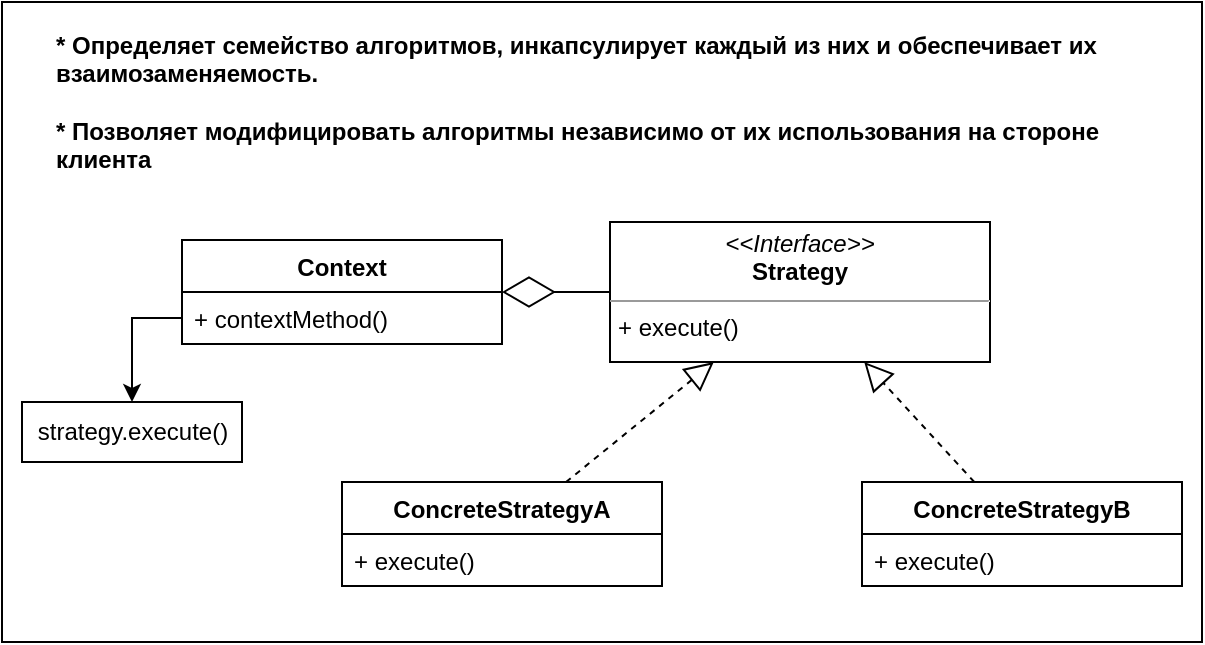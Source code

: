 <mxfile version="20.2.8" type="device"><diagram id="e9WRx4A3MVyeZQ1-APnH" name="Страница 1"><mxGraphModel dx="679" dy="653" grid="1" gridSize="10" guides="1" tooltips="1" connect="1" arrows="1" fold="1" page="1" pageScale="1" pageWidth="827" pageHeight="1169" math="0" shadow="0"><root><mxCell id="0"/><mxCell id="1" parent="0"/><mxCell id="R-rVoal7nk-QbtTX7YTv-18" value="" style="rounded=0;whiteSpace=wrap;html=1;" parent="1" vertex="1"><mxGeometry x="110" y="100" width="600" height="320" as="geometry"/></mxCell><mxCell id="R-rVoal7nk-QbtTX7YTv-1" value="Context" style="swimlane;fontStyle=1;align=center;verticalAlign=top;childLayout=stackLayout;horizontal=1;startSize=26;horizontalStack=0;resizeParent=1;resizeParentMax=0;resizeLast=0;collapsible=1;marginBottom=0;" parent="1" vertex="1"><mxGeometry x="200" y="219" width="160" height="52" as="geometry"/></mxCell><mxCell id="R-rVoal7nk-QbtTX7YTv-4" value="+ contextMethod()" style="text;strokeColor=none;fillColor=none;align=left;verticalAlign=top;spacingLeft=4;spacingRight=4;overflow=hidden;rotatable=0;points=[[0,0.5],[1,0.5]];portConstraint=eastwest;" parent="R-rVoal7nk-QbtTX7YTv-1" vertex="1"><mxGeometry y="26" width="160" height="26" as="geometry"/></mxCell><mxCell id="R-rVoal7nk-QbtTX7YTv-5" value="&lt;p style=&quot;margin:0px;margin-top:4px;text-align:center;&quot;&gt;&lt;i&gt;&amp;lt;&amp;lt;Interface&amp;gt;&amp;gt;&lt;/i&gt;&lt;br&gt;&lt;b&gt;Strategy&lt;/b&gt;&lt;/p&gt;&lt;hr size=&quot;1&quot;&gt;&lt;p style=&quot;margin:0px;margin-left:4px;&quot;&gt;+ execute()&lt;/p&gt;" style="verticalAlign=top;align=left;overflow=fill;fontSize=12;fontFamily=Helvetica;html=1;" parent="1" vertex="1"><mxGeometry x="414" y="210" width="190" height="70" as="geometry"/></mxCell><mxCell id="R-rVoal7nk-QbtTX7YTv-6" value="" style="endArrow=diamondThin;endFill=0;endSize=24;html=1;rounded=0;" parent="1" source="R-rVoal7nk-QbtTX7YTv-5" target="R-rVoal7nk-QbtTX7YTv-1" edge="1"><mxGeometry width="160" relative="1" as="geometry"><mxPoint x="390" y="370" as="sourcePoint"/><mxPoint x="550" y="370" as="targetPoint"/></mxGeometry></mxCell><mxCell id="R-rVoal7nk-QbtTX7YTv-7" value="ConcreteStrategyA" style="swimlane;fontStyle=1;align=center;verticalAlign=top;childLayout=stackLayout;horizontal=1;startSize=26;horizontalStack=0;resizeParent=1;resizeParentMax=0;resizeLast=0;collapsible=1;marginBottom=0;" parent="1" vertex="1"><mxGeometry x="280" y="340" width="160" height="52" as="geometry"/></mxCell><mxCell id="R-rVoal7nk-QbtTX7YTv-8" value="+ execute()" style="text;strokeColor=none;fillColor=none;align=left;verticalAlign=top;spacingLeft=4;spacingRight=4;overflow=hidden;rotatable=0;points=[[0,0.5],[1,0.5]];portConstraint=eastwest;" parent="R-rVoal7nk-QbtTX7YTv-7" vertex="1"><mxGeometry y="26" width="160" height="26" as="geometry"/></mxCell><mxCell id="R-rVoal7nk-QbtTX7YTv-9" value="ConcreteStrategyB" style="swimlane;fontStyle=1;align=center;verticalAlign=top;childLayout=stackLayout;horizontal=1;startSize=26;horizontalStack=0;resizeParent=1;resizeParentMax=0;resizeLast=0;collapsible=1;marginBottom=0;" parent="1" vertex="1"><mxGeometry x="540" y="340" width="160" height="52" as="geometry"/></mxCell><mxCell id="R-rVoal7nk-QbtTX7YTv-10" value="+ execute()" style="text;strokeColor=none;fillColor=none;align=left;verticalAlign=top;spacingLeft=4;spacingRight=4;overflow=hidden;rotatable=0;points=[[0,0.5],[1,0.5]];portConstraint=eastwest;" parent="R-rVoal7nk-QbtTX7YTv-9" vertex="1"><mxGeometry y="26" width="160" height="26" as="geometry"/></mxCell><mxCell id="R-rVoal7nk-QbtTX7YTv-11" value="" style="endArrow=block;dashed=1;endFill=0;endSize=12;html=1;rounded=0;" parent="1" source="R-rVoal7nk-QbtTX7YTv-7" target="R-rVoal7nk-QbtTX7YTv-5" edge="1"><mxGeometry width="160" relative="1" as="geometry"><mxPoint x="450" y="370" as="sourcePoint"/><mxPoint x="610" y="370" as="targetPoint"/></mxGeometry></mxCell><mxCell id="R-rVoal7nk-QbtTX7YTv-13" value="" style="endArrow=block;dashed=1;endFill=0;endSize=12;html=1;rounded=0;" parent="1" source="R-rVoal7nk-QbtTX7YTv-9" target="R-rVoal7nk-QbtTX7YTv-5" edge="1"><mxGeometry width="160" relative="1" as="geometry"><mxPoint x="450" y="370" as="sourcePoint"/><mxPoint x="610" y="370" as="targetPoint"/></mxGeometry></mxCell><mxCell id="R-rVoal7nk-QbtTX7YTv-14" value="strategy.execute()" style="html=1;" parent="1" vertex="1"><mxGeometry x="120" y="300" width="110" height="30" as="geometry"/></mxCell><mxCell id="R-rVoal7nk-QbtTX7YTv-17" style="edgeStyle=orthogonalEdgeStyle;rounded=0;orthogonalLoop=1;jettySize=auto;html=1;exitX=0;exitY=0.5;exitDx=0;exitDy=0;" parent="1" source="R-rVoal7nk-QbtTX7YTv-4" target="R-rVoal7nk-QbtTX7YTv-14" edge="1"><mxGeometry relative="1" as="geometry"/></mxCell><mxCell id="rykFLZQVyCePhsofDi5Q-2" value="&lt;b&gt;* Определяет семейство алгоритмов, инкапсулирует каждый из них и обеспечивает их взаимозаменяемость.&lt;br&gt;&lt;br&gt;* Позволяет модифицировать алгоритмы независимо от их использования на стороне клиента&lt;/b&gt;" style="text;html=1;strokeColor=none;fillColor=none;align=left;verticalAlign=middle;whiteSpace=wrap;rounded=0;" vertex="1" parent="1"><mxGeometry x="135" y="100" width="565" height="100" as="geometry"/></mxCell></root></mxGraphModel></diagram></mxfile>
